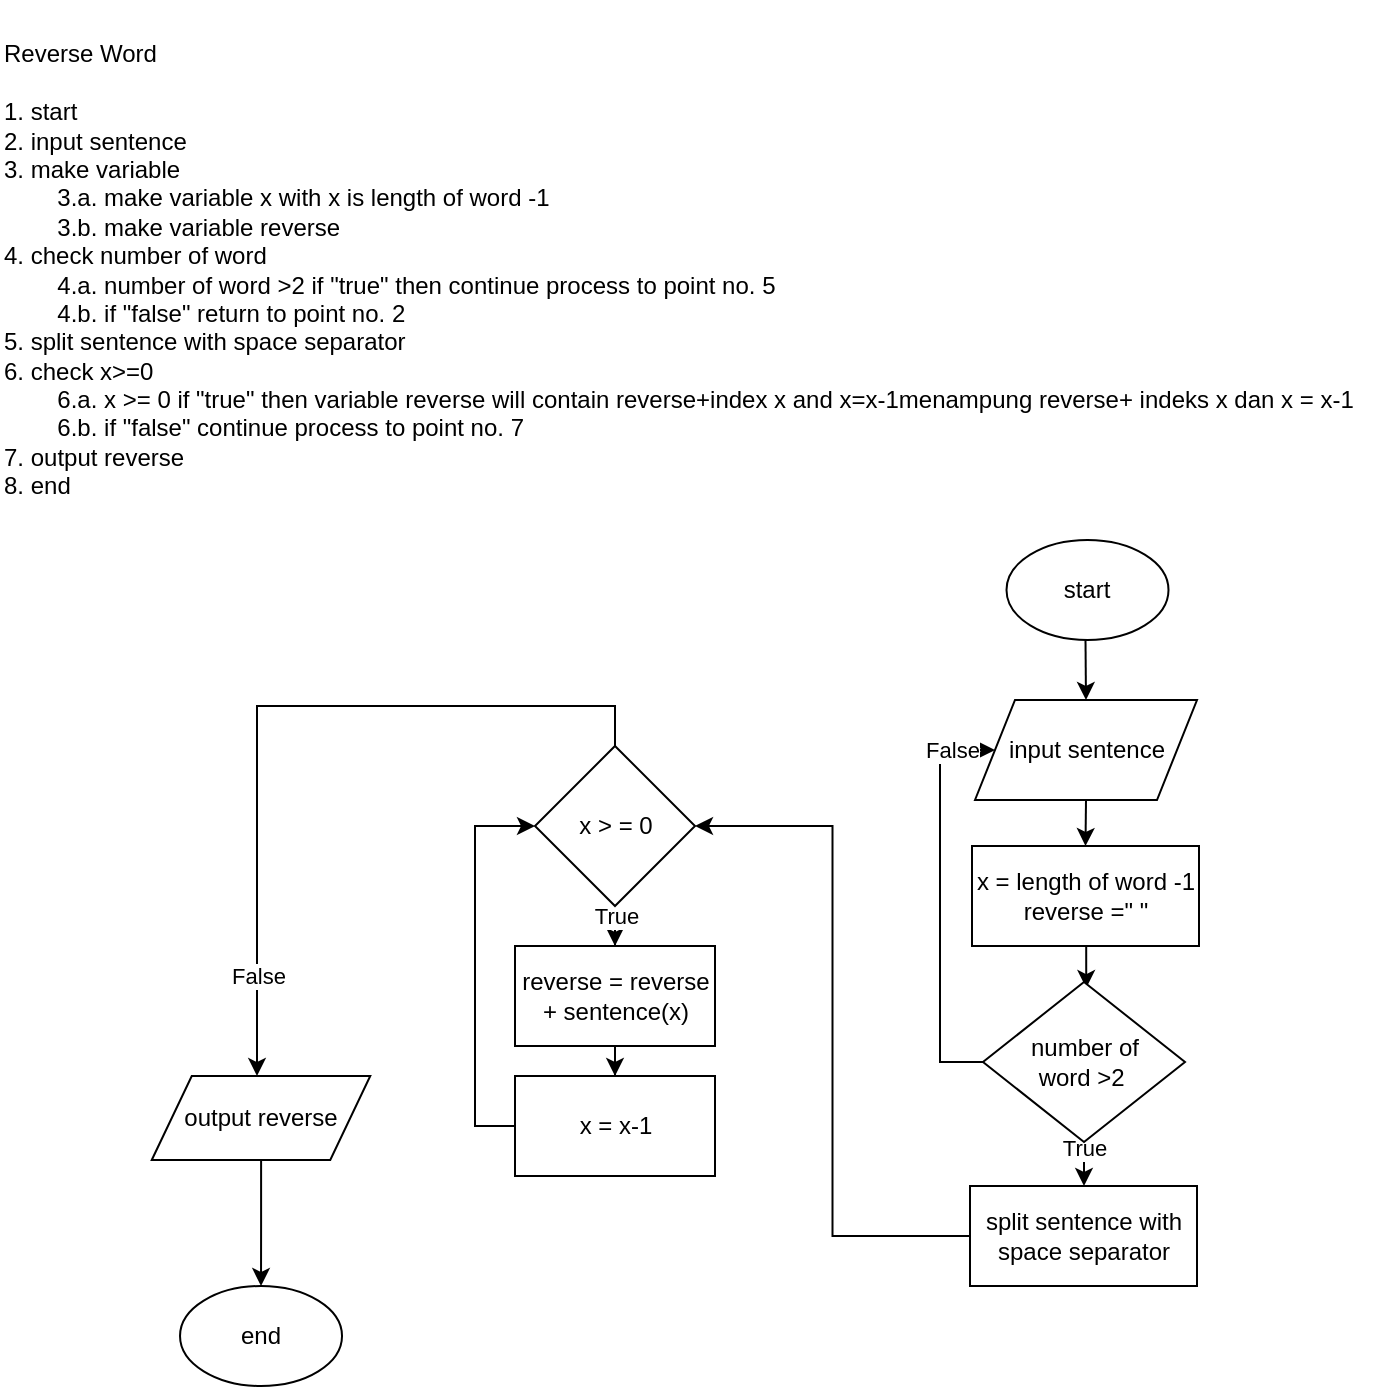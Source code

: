 <mxfile version="17.2.4" type="device"><diagram id="C5RBs43oDa-KdzZeNtuy" name="Page-1"><mxGraphModel dx="868" dy="425" grid="1" gridSize="10" guides="1" tooltips="1" connect="1" arrows="1" fold="1" page="1" pageScale="1" pageWidth="827" pageHeight="1169" math="0" shadow="0"><root><mxCell id="WIyWlLk6GJQsqaUBKTNV-0"/><mxCell id="WIyWlLk6GJQsqaUBKTNV-1" parent="WIyWlLk6GJQsqaUBKTNV-0"/><mxCell id="lN9lprV-LcGFUNCkz9iE-1" value="&lt;span&gt;Reverse Word&lt;br&gt;&lt;br&gt;1. start&lt;br&gt;&lt;/span&gt;2. input sentence&lt;br&gt;&lt;span&gt;3. make variable&lt;/span&gt;&lt;br&gt;&lt;span&gt;&lt;span style=&quot;white-space: pre&quot;&gt;&#9;&lt;/span&gt;3.a. make variable x with x is length of word -1&lt;/span&gt;&lt;br&gt;&lt;span&gt;&lt;span style=&quot;white-space: pre&quot;&gt;&#9;&lt;/span&gt;3.b. make variable reverse&lt;/span&gt;&lt;br&gt;&lt;span&gt;4. check number of word&lt;/span&gt;&lt;br&gt;&lt;span&gt;&#9;&lt;/span&gt;&lt;span&gt;&lt;span&gt;&#9;&lt;/span&gt;&lt;span style=&quot;white-space: pre&quot;&gt;&#9;&lt;/span&gt;4.a. number of word &amp;gt;2 if &quot;true&quot; then continue process to point no. 5&amp;nbsp;&lt;/span&gt;&lt;br&gt;&lt;span&gt;&#9;&lt;/span&gt;&lt;span&gt;&lt;span&gt;&#9;&lt;/span&gt;&lt;span style=&quot;white-space: pre&quot;&gt;&#9;&lt;/span&gt;4.b. if &quot;false&quot; return to point no. 2&lt;/span&gt;&lt;br&gt;&lt;span&gt;5. split sentence with space separator&lt;/span&gt;&lt;br&gt;&lt;span&gt;6. check x&amp;gt;=0&lt;/span&gt;&lt;br&gt;&lt;span&gt;&lt;/span&gt;&lt;span&gt;&#9;&lt;/span&gt;&lt;span&gt;&lt;span&gt;&#9;&lt;/span&gt;&lt;span style=&quot;white-space: pre&quot;&gt;&#9;&lt;/span&gt;6.a. x &amp;gt;= 0 if &quot;true&quot; then variable reverse will contain reverse+index x and x=x-1menampung reverse+ indeks x dan x = x-1&lt;/span&gt;&lt;br&gt;&lt;span&gt;&lt;/span&gt;&lt;span&gt;&#9;&lt;/span&gt;&lt;span&gt;&lt;span&gt;&#9;&lt;/span&gt;&lt;span style=&quot;white-space: pre&quot;&gt;&#9;&lt;/span&gt;6.b. if &quot;false&quot; continue process to point no. 7&lt;/span&gt;&lt;br&gt;&lt;span&gt;7. output reverse&lt;/span&gt;&lt;br&gt;&lt;span&gt;8. end&lt;/span&gt;" style="text;html=1;strokeColor=none;fillColor=none;align=left;verticalAlign=middle;whiteSpace=wrap;rounded=0;" parent="WIyWlLk6GJQsqaUBKTNV-1" vertex="1"><mxGeometry x="50" y="30" width="690" height="270" as="geometry"/></mxCell><mxCell id="lN9lprV-LcGFUNCkz9iE-3" style="edgeStyle=orthogonalEdgeStyle;rounded=0;orthogonalLoop=1;jettySize=auto;html=1;entryX=0.5;entryY=0;entryDx=0;entryDy=0;" parent="WIyWlLk6GJQsqaUBKTNV-1" target="lN9lprV-LcGFUNCkz9iE-9" edge="1"><mxGeometry relative="1" as="geometry"><mxPoint x="592.75" y="350" as="sourcePoint"/><mxPoint x="593.204" y="372.9" as="targetPoint"/></mxGeometry></mxCell><mxCell id="lN9lprV-LcGFUNCkz9iE-4" value="start" style="ellipse;whiteSpace=wrap;html=1;" parent="WIyWlLk6GJQsqaUBKTNV-1" vertex="1"><mxGeometry x="553.25" y="300" width="81" height="50" as="geometry"/></mxCell><mxCell id="EDW5dYK_HIkcdDPx2Q1v-3" value="" style="edgeStyle=orthogonalEdgeStyle;rounded=0;orthogonalLoop=1;jettySize=auto;html=1;entryX=0.511;entryY=0.038;entryDx=0;entryDy=0;entryPerimeter=0;" parent="WIyWlLk6GJQsqaUBKTNV-1" target="lN9lprV-LcGFUNCkz9iE-13" edge="1"><mxGeometry relative="1" as="geometry"><mxPoint x="594.767" y="503" as="sourcePoint"/><mxPoint x="592" y="520" as="targetPoint"/><Array as="points"><mxPoint x="593" y="503"/></Array></mxGeometry></mxCell><mxCell id="lN9lprV-LcGFUNCkz9iE-6" value="x = length of word -1&lt;br&gt;reverse =&quot; &quot;" style="rounded=0;whiteSpace=wrap;html=1;" parent="WIyWlLk6GJQsqaUBKTNV-1" vertex="1"><mxGeometry x="536" y="453" width="113.5" height="50" as="geometry"/></mxCell><mxCell id="EDW5dYK_HIkcdDPx2Q1v-2" value="" style="edgeStyle=orthogonalEdgeStyle;rounded=0;orthogonalLoop=1;jettySize=auto;html=1;entryX=0.5;entryY=0;entryDx=0;entryDy=0;" parent="WIyWlLk6GJQsqaUBKTNV-1" edge="1"><mxGeometry relative="1" as="geometry"><mxPoint x="593" y="430" as="sourcePoint"/><mxPoint x="592.75" y="453" as="targetPoint"/></mxGeometry></mxCell><mxCell id="lN9lprV-LcGFUNCkz9iE-9" value="input sentence" style="shape=parallelogram;perimeter=parallelogramPerimeter;whiteSpace=wrap;html=1;fixedSize=1;" parent="WIyWlLk6GJQsqaUBKTNV-1" vertex="1"><mxGeometry x="537.5" y="380" width="111" height="50" as="geometry"/></mxCell><mxCell id="lN9lprV-LcGFUNCkz9iE-12" value="" style="edgeStyle=orthogonalEdgeStyle;rounded=0;orthogonalLoop=1;jettySize=auto;html=1;" parent="WIyWlLk6GJQsqaUBKTNV-1" source="lN9lprV-LcGFUNCkz9iE-13" target="lN9lprV-LcGFUNCkz9iE-15" edge="1"><mxGeometry relative="1" as="geometry"><Array as="points"><mxPoint x="592" y="600"/><mxPoint x="592" y="600"/></Array></mxGeometry></mxCell><mxCell id="EDW5dYK_HIkcdDPx2Q1v-6" value="True" style="edgeLabel;html=1;align=center;verticalAlign=middle;resizable=0;points=[];" parent="lN9lprV-LcGFUNCkz9iE-12" vertex="1" connectable="0"><mxGeometry x="-0.781" relative="1" as="geometry"><mxPoint as="offset"/></mxGeometry></mxCell><mxCell id="EDW5dYK_HIkcdDPx2Q1v-5" style="edgeStyle=orthogonalEdgeStyle;rounded=0;orthogonalLoop=1;jettySize=auto;html=1;entryX=0;entryY=0.5;entryDx=0;entryDy=0;" parent="WIyWlLk6GJQsqaUBKTNV-1" source="lN9lprV-LcGFUNCkz9iE-13" target="lN9lprV-LcGFUNCkz9iE-9" edge="1"><mxGeometry relative="1" as="geometry"><Array as="points"><mxPoint x="520" y="561"/><mxPoint x="520" y="405"/></Array></mxGeometry></mxCell><mxCell id="EDW5dYK_HIkcdDPx2Q1v-7" value="False" style="edgeLabel;html=1;align=center;verticalAlign=middle;resizable=0;points=[];" parent="EDW5dYK_HIkcdDPx2Q1v-5" vertex="1" connectable="0"><mxGeometry x="0.784" relative="1" as="geometry"><mxPoint as="offset"/></mxGeometry></mxCell><mxCell id="lN9lprV-LcGFUNCkz9iE-13" value="number of &lt;br&gt;word &amp;gt;2&amp;nbsp;" style="rhombus;whiteSpace=wrap;html=1;" parent="WIyWlLk6GJQsqaUBKTNV-1" vertex="1"><mxGeometry x="541.5" y="521" width="101" height="80" as="geometry"/></mxCell><mxCell id="lN9lprV-LcGFUNCkz9iE-14" style="edgeStyle=orthogonalEdgeStyle;rounded=0;orthogonalLoop=1;jettySize=auto;html=1;entryX=1;entryY=0.5;entryDx=0;entryDy=0;" parent="WIyWlLk6GJQsqaUBKTNV-1" source="lN9lprV-LcGFUNCkz9iE-15" target="lN9lprV-LcGFUNCkz9iE-20" edge="1"><mxGeometry relative="1" as="geometry"/></mxCell><mxCell id="lN9lprV-LcGFUNCkz9iE-15" value="split sentence with space separator" style="rounded=0;whiteSpace=wrap;html=1;" parent="WIyWlLk6GJQsqaUBKTNV-1" vertex="1"><mxGeometry x="535" y="623" width="113.5" height="50" as="geometry"/></mxCell><mxCell id="lN9lprV-LcGFUNCkz9iE-16" value="" style="edgeStyle=orthogonalEdgeStyle;rounded=0;orthogonalLoop=1;jettySize=auto;html=1;entryX=0.5;entryY=0;entryDx=0;entryDy=0;" parent="WIyWlLk6GJQsqaUBKTNV-1" source="lN9lprV-LcGFUNCkz9iE-20" target="lN9lprV-LcGFUNCkz9iE-22" edge="1"><mxGeometry relative="1" as="geometry"/></mxCell><mxCell id="lN9lprV-LcGFUNCkz9iE-17" value="True" style="edgeLabel;html=1;align=center;verticalAlign=middle;resizable=0;points=[];" parent="lN9lprV-LcGFUNCkz9iE-16" vertex="1" connectable="0"><mxGeometry x="-0.838" relative="1" as="geometry"><mxPoint as="offset"/></mxGeometry></mxCell><mxCell id="lN9lprV-LcGFUNCkz9iE-18" style="edgeStyle=orthogonalEdgeStyle;rounded=0;orthogonalLoop=1;jettySize=auto;html=1;" parent="WIyWlLk6GJQsqaUBKTNV-1" source="lN9lprV-LcGFUNCkz9iE-20" target="lN9lprV-LcGFUNCkz9iE-37" edge="1"><mxGeometry relative="1" as="geometry"><Array as="points"><mxPoint x="357.5" y="383"/><mxPoint x="178.5" y="383"/></Array><mxPoint x="178" y="540" as="targetPoint"/></mxGeometry></mxCell><mxCell id="lN9lprV-LcGFUNCkz9iE-19" value="False" style="edgeLabel;html=1;align=center;verticalAlign=middle;resizable=0;points=[];" parent="lN9lprV-LcGFUNCkz9iE-18" vertex="1" connectable="0"><mxGeometry x="0.739" relative="1" as="geometry"><mxPoint as="offset"/></mxGeometry></mxCell><mxCell id="lN9lprV-LcGFUNCkz9iE-20" value="x &amp;gt; = 0" style="rhombus;whiteSpace=wrap;html=1;" parent="WIyWlLk6GJQsqaUBKTNV-1" vertex="1"><mxGeometry x="317.5" y="403" width="80" height="80" as="geometry"/></mxCell><mxCell id="lN9lprV-LcGFUNCkz9iE-21" value="" style="edgeStyle=orthogonalEdgeStyle;rounded=0;orthogonalLoop=1;jettySize=auto;html=1;" parent="WIyWlLk6GJQsqaUBKTNV-1" source="lN9lprV-LcGFUNCkz9iE-22" target="lN9lprV-LcGFUNCkz9iE-24" edge="1"><mxGeometry relative="1" as="geometry"/></mxCell><mxCell id="lN9lprV-LcGFUNCkz9iE-22" value="reverse = reverse + sentence(x)" style="rounded=0;whiteSpace=wrap;html=1;" parent="WIyWlLk6GJQsqaUBKTNV-1" vertex="1"><mxGeometry x="307.5" y="503" width="100" height="50" as="geometry"/></mxCell><mxCell id="lN9lprV-LcGFUNCkz9iE-23" style="edgeStyle=orthogonalEdgeStyle;rounded=0;orthogonalLoop=1;jettySize=auto;html=1;entryX=0;entryY=0.5;entryDx=0;entryDy=0;" parent="WIyWlLk6GJQsqaUBKTNV-1" source="lN9lprV-LcGFUNCkz9iE-24" target="lN9lprV-LcGFUNCkz9iE-20" edge="1"><mxGeometry relative="1" as="geometry"><Array as="points"><mxPoint x="287.5" y="593"/><mxPoint x="287.5" y="443"/></Array></mxGeometry></mxCell><mxCell id="lN9lprV-LcGFUNCkz9iE-24" value="x = x-1" style="rounded=0;whiteSpace=wrap;html=1;" parent="WIyWlLk6GJQsqaUBKTNV-1" vertex="1"><mxGeometry x="307.5" y="568" width="100" height="50" as="geometry"/></mxCell><mxCell id="lN9lprV-LcGFUNCkz9iE-33" value="end" style="ellipse;whiteSpace=wrap;html=1;" parent="WIyWlLk6GJQsqaUBKTNV-1" vertex="1"><mxGeometry x="140.01" y="673" width="81" height="50" as="geometry"/></mxCell><mxCell id="lN9lprV-LcGFUNCkz9iE-38" value="" style="edgeStyle=orthogonalEdgeStyle;rounded=0;orthogonalLoop=1;jettySize=auto;html=1;" parent="WIyWlLk6GJQsqaUBKTNV-1" source="lN9lprV-LcGFUNCkz9iE-37" target="lN9lprV-LcGFUNCkz9iE-33" edge="1"><mxGeometry relative="1" as="geometry"/></mxCell><mxCell id="lN9lprV-LcGFUNCkz9iE-37" value="output reverse" style="shape=parallelogram;perimeter=parallelogramPerimeter;whiteSpace=wrap;html=1;fixedSize=1;" parent="WIyWlLk6GJQsqaUBKTNV-1" vertex="1"><mxGeometry x="125.88" y="568" width="109.25" height="42" as="geometry"/></mxCell></root></mxGraphModel></diagram></mxfile>